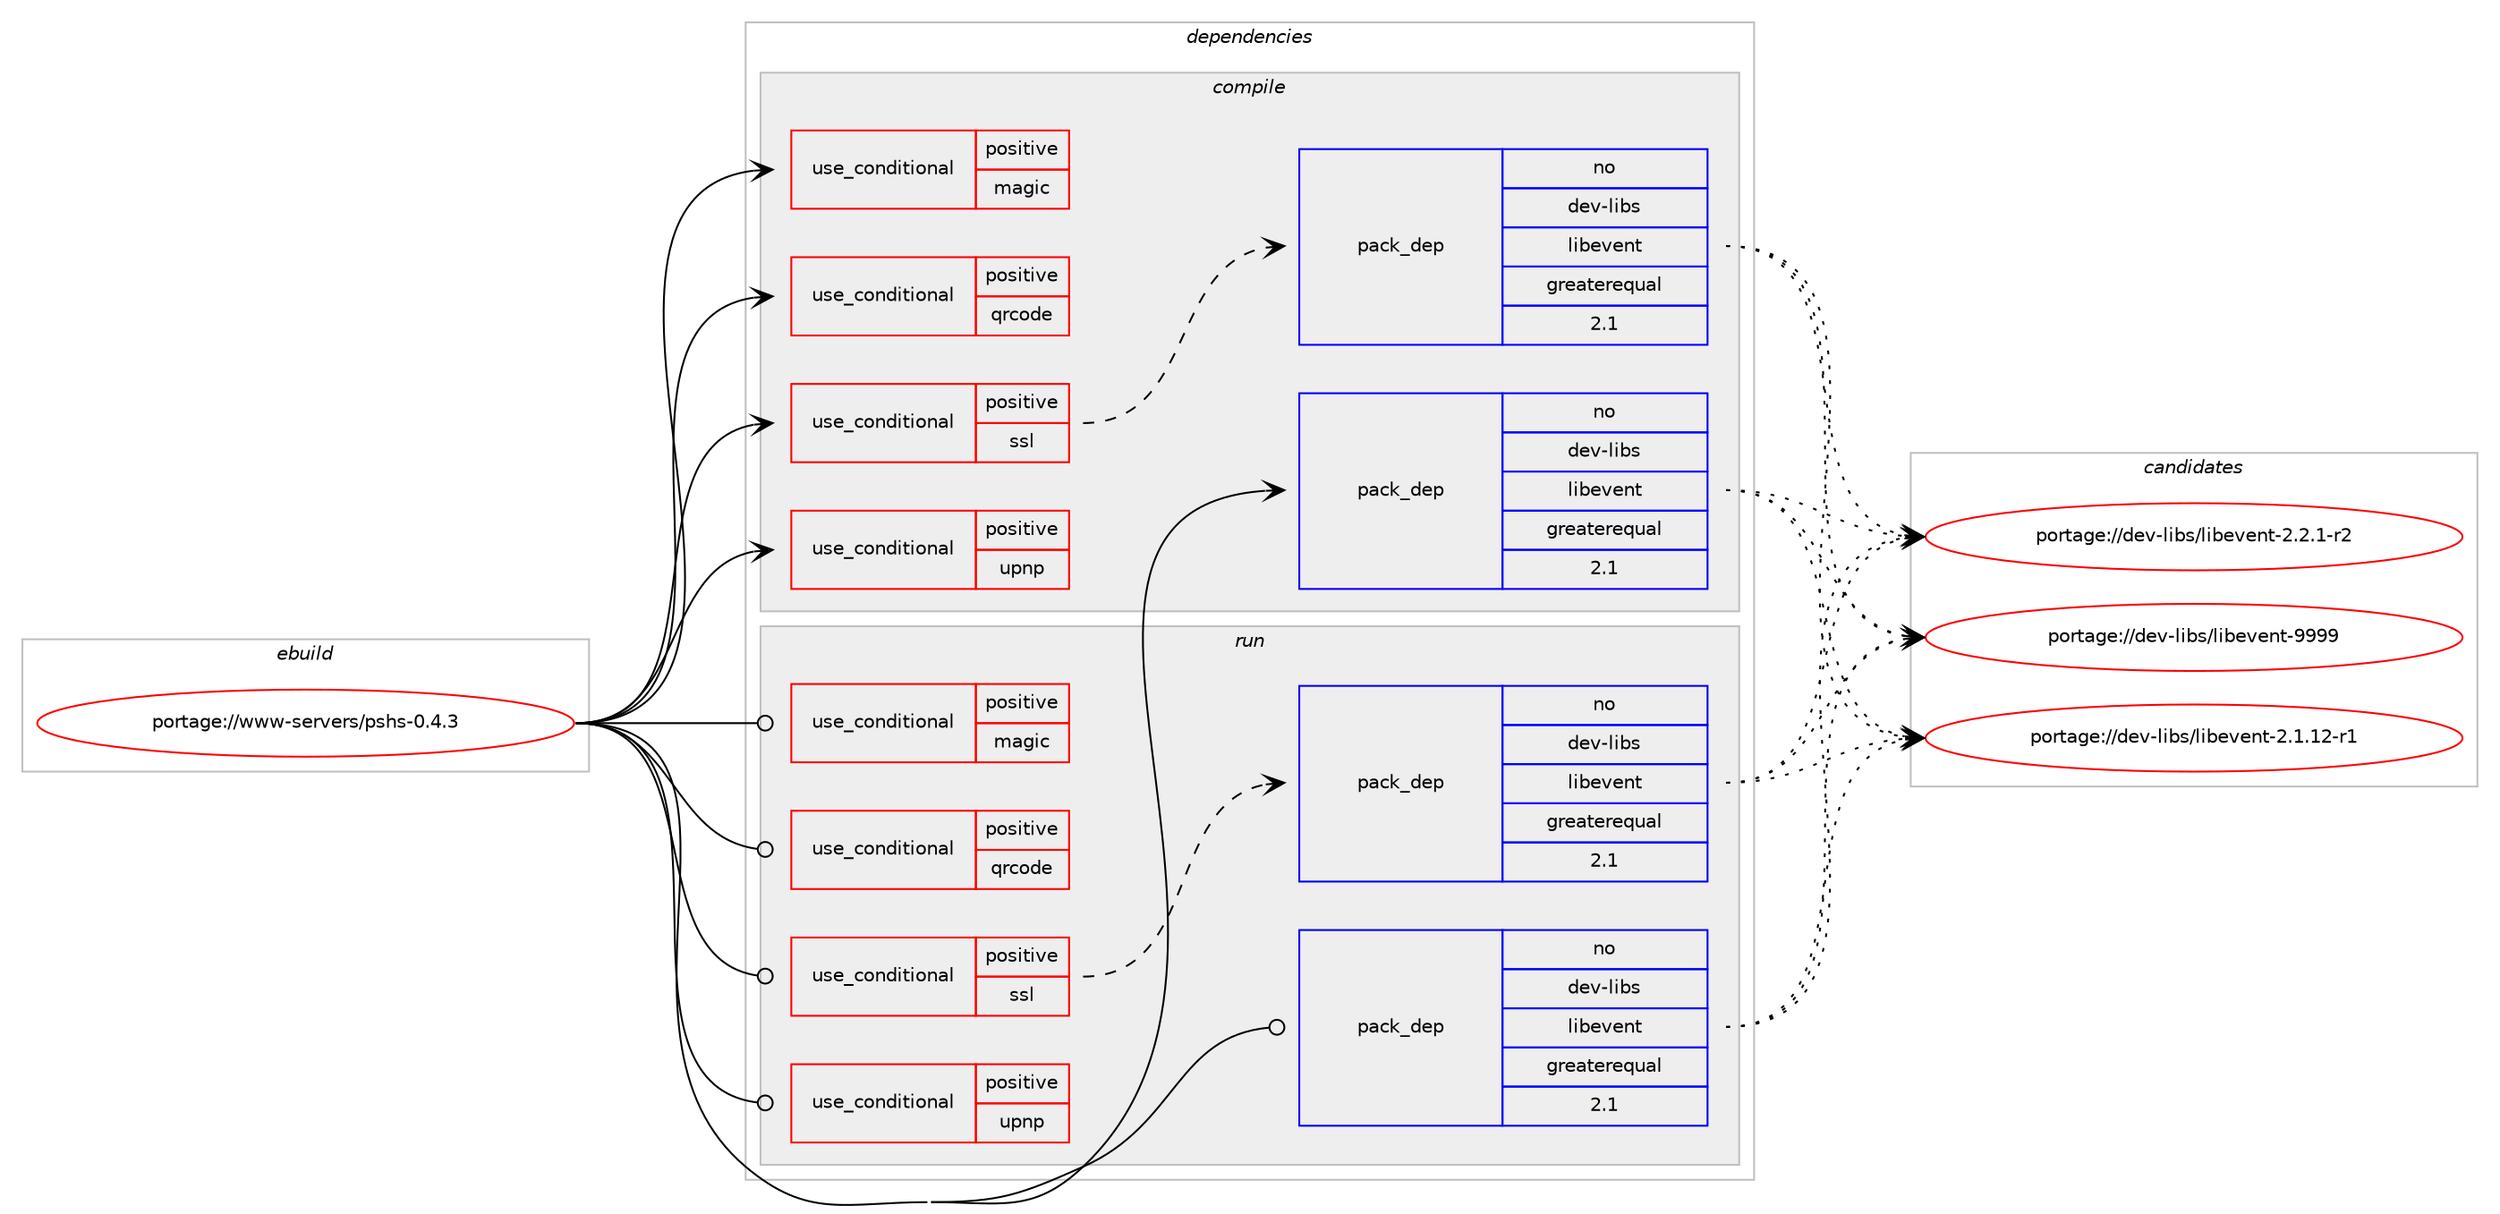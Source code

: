 digraph prolog {

# *************
# Graph options
# *************

newrank=true;
concentrate=true;
compound=true;
graph [rankdir=LR,fontname=Helvetica,fontsize=10,ranksep=1.5];#, ranksep=2.5, nodesep=0.2];
edge  [arrowhead=vee];
node  [fontname=Helvetica,fontsize=10];

# **********
# The ebuild
# **********

subgraph cluster_leftcol {
color=gray;
rank=same;
label=<<i>ebuild</i>>;
id [label="portage://www-servers/pshs-0.4.3", color=red, width=4, href="../www-servers/pshs-0.4.3.svg"];
}

# ****************
# The dependencies
# ****************

subgraph cluster_midcol {
color=gray;
label=<<i>dependencies</i>>;
subgraph cluster_compile {
fillcolor="#eeeeee";
style=filled;
label=<<i>compile</i>>;
subgraph cond118148 {
dependency227103 [label=<<TABLE BORDER="0" CELLBORDER="1" CELLSPACING="0" CELLPADDING="4"><TR><TD ROWSPAN="3" CELLPADDING="10">use_conditional</TD></TR><TR><TD>positive</TD></TR><TR><TD>magic</TD></TR></TABLE>>, shape=none, color=red];
# *** BEGIN UNKNOWN DEPENDENCY TYPE (TODO) ***
# dependency227103 -> package_dependency(portage://www-servers/pshs-0.4.3,install,no,sys-apps,file,none,[,,],any_same_slot,[])
# *** END UNKNOWN DEPENDENCY TYPE (TODO) ***

}
id:e -> dependency227103:w [weight=20,style="solid",arrowhead="vee"];
subgraph cond118149 {
dependency227104 [label=<<TABLE BORDER="0" CELLBORDER="1" CELLSPACING="0" CELLPADDING="4"><TR><TD ROWSPAN="3" CELLPADDING="10">use_conditional</TD></TR><TR><TD>positive</TD></TR><TR><TD>qrcode</TD></TR></TABLE>>, shape=none, color=red];
# *** BEGIN UNKNOWN DEPENDENCY TYPE (TODO) ***
# dependency227104 -> package_dependency(portage://www-servers/pshs-0.4.3,install,no,media-gfx,qrencode,none,[,,],any_same_slot,[])
# *** END UNKNOWN DEPENDENCY TYPE (TODO) ***

}
id:e -> dependency227104:w [weight=20,style="solid",arrowhead="vee"];
subgraph cond118150 {
dependency227105 [label=<<TABLE BORDER="0" CELLBORDER="1" CELLSPACING="0" CELLPADDING="4"><TR><TD ROWSPAN="3" CELLPADDING="10">use_conditional</TD></TR><TR><TD>positive</TD></TR><TR><TD>ssl</TD></TR></TABLE>>, shape=none, color=red];
subgraph pack105658 {
dependency227106 [label=<<TABLE BORDER="0" CELLBORDER="1" CELLSPACING="0" CELLPADDING="4" WIDTH="220"><TR><TD ROWSPAN="6" CELLPADDING="30">pack_dep</TD></TR><TR><TD WIDTH="110">no</TD></TR><TR><TD>dev-libs</TD></TR><TR><TD>libevent</TD></TR><TR><TD>greaterequal</TD></TR><TR><TD>2.1</TD></TR></TABLE>>, shape=none, color=blue];
}
dependency227105:e -> dependency227106:w [weight=20,style="dashed",arrowhead="vee"];
# *** BEGIN UNKNOWN DEPENDENCY TYPE (TODO) ***
# dependency227105 -> package_dependency(portage://www-servers/pshs-0.4.3,install,no,dev-libs,openssl,none,[,,],[slot(0),equal],[])
# *** END UNKNOWN DEPENDENCY TYPE (TODO) ***

}
id:e -> dependency227105:w [weight=20,style="solid",arrowhead="vee"];
subgraph cond118151 {
dependency227107 [label=<<TABLE BORDER="0" CELLBORDER="1" CELLSPACING="0" CELLPADDING="4"><TR><TD ROWSPAN="3" CELLPADDING="10">use_conditional</TD></TR><TR><TD>positive</TD></TR><TR><TD>upnp</TD></TR></TABLE>>, shape=none, color=red];
# *** BEGIN UNKNOWN DEPENDENCY TYPE (TODO) ***
# dependency227107 -> package_dependency(portage://www-servers/pshs-0.4.3,install,no,net-libs,miniupnpc,none,[,,],any_same_slot,[])
# *** END UNKNOWN DEPENDENCY TYPE (TODO) ***

}
id:e -> dependency227107:w [weight=20,style="solid",arrowhead="vee"];
subgraph pack105659 {
dependency227108 [label=<<TABLE BORDER="0" CELLBORDER="1" CELLSPACING="0" CELLPADDING="4" WIDTH="220"><TR><TD ROWSPAN="6" CELLPADDING="30">pack_dep</TD></TR><TR><TD WIDTH="110">no</TD></TR><TR><TD>dev-libs</TD></TR><TR><TD>libevent</TD></TR><TR><TD>greaterequal</TD></TR><TR><TD>2.1</TD></TR></TABLE>>, shape=none, color=blue];
}
id:e -> dependency227108:w [weight=20,style="solid",arrowhead="vee"];
}
subgraph cluster_compileandrun {
fillcolor="#eeeeee";
style=filled;
label=<<i>compile and run</i>>;
}
subgraph cluster_run {
fillcolor="#eeeeee";
style=filled;
label=<<i>run</i>>;
subgraph cond118152 {
dependency227109 [label=<<TABLE BORDER="0" CELLBORDER="1" CELLSPACING="0" CELLPADDING="4"><TR><TD ROWSPAN="3" CELLPADDING="10">use_conditional</TD></TR><TR><TD>positive</TD></TR><TR><TD>magic</TD></TR></TABLE>>, shape=none, color=red];
# *** BEGIN UNKNOWN DEPENDENCY TYPE (TODO) ***
# dependency227109 -> package_dependency(portage://www-servers/pshs-0.4.3,run,no,sys-apps,file,none,[,,],any_same_slot,[])
# *** END UNKNOWN DEPENDENCY TYPE (TODO) ***

}
id:e -> dependency227109:w [weight=20,style="solid",arrowhead="odot"];
subgraph cond118153 {
dependency227110 [label=<<TABLE BORDER="0" CELLBORDER="1" CELLSPACING="0" CELLPADDING="4"><TR><TD ROWSPAN="3" CELLPADDING="10">use_conditional</TD></TR><TR><TD>positive</TD></TR><TR><TD>qrcode</TD></TR></TABLE>>, shape=none, color=red];
# *** BEGIN UNKNOWN DEPENDENCY TYPE (TODO) ***
# dependency227110 -> package_dependency(portage://www-servers/pshs-0.4.3,run,no,media-gfx,qrencode,none,[,,],any_same_slot,[])
# *** END UNKNOWN DEPENDENCY TYPE (TODO) ***

}
id:e -> dependency227110:w [weight=20,style="solid",arrowhead="odot"];
subgraph cond118154 {
dependency227111 [label=<<TABLE BORDER="0" CELLBORDER="1" CELLSPACING="0" CELLPADDING="4"><TR><TD ROWSPAN="3" CELLPADDING="10">use_conditional</TD></TR><TR><TD>positive</TD></TR><TR><TD>ssl</TD></TR></TABLE>>, shape=none, color=red];
subgraph pack105660 {
dependency227112 [label=<<TABLE BORDER="0" CELLBORDER="1" CELLSPACING="0" CELLPADDING="4" WIDTH="220"><TR><TD ROWSPAN="6" CELLPADDING="30">pack_dep</TD></TR><TR><TD WIDTH="110">no</TD></TR><TR><TD>dev-libs</TD></TR><TR><TD>libevent</TD></TR><TR><TD>greaterequal</TD></TR><TR><TD>2.1</TD></TR></TABLE>>, shape=none, color=blue];
}
dependency227111:e -> dependency227112:w [weight=20,style="dashed",arrowhead="vee"];
# *** BEGIN UNKNOWN DEPENDENCY TYPE (TODO) ***
# dependency227111 -> package_dependency(portage://www-servers/pshs-0.4.3,run,no,dev-libs,openssl,none,[,,],[slot(0),equal],[])
# *** END UNKNOWN DEPENDENCY TYPE (TODO) ***

}
id:e -> dependency227111:w [weight=20,style="solid",arrowhead="odot"];
subgraph cond118155 {
dependency227113 [label=<<TABLE BORDER="0" CELLBORDER="1" CELLSPACING="0" CELLPADDING="4"><TR><TD ROWSPAN="3" CELLPADDING="10">use_conditional</TD></TR><TR><TD>positive</TD></TR><TR><TD>upnp</TD></TR></TABLE>>, shape=none, color=red];
# *** BEGIN UNKNOWN DEPENDENCY TYPE (TODO) ***
# dependency227113 -> package_dependency(portage://www-servers/pshs-0.4.3,run,no,net-libs,miniupnpc,none,[,,],any_same_slot,[])
# *** END UNKNOWN DEPENDENCY TYPE (TODO) ***

}
id:e -> dependency227113:w [weight=20,style="solid",arrowhead="odot"];
subgraph pack105661 {
dependency227114 [label=<<TABLE BORDER="0" CELLBORDER="1" CELLSPACING="0" CELLPADDING="4" WIDTH="220"><TR><TD ROWSPAN="6" CELLPADDING="30">pack_dep</TD></TR><TR><TD WIDTH="110">no</TD></TR><TR><TD>dev-libs</TD></TR><TR><TD>libevent</TD></TR><TR><TD>greaterequal</TD></TR><TR><TD>2.1</TD></TR></TABLE>>, shape=none, color=blue];
}
id:e -> dependency227114:w [weight=20,style="solid",arrowhead="odot"];
}
}

# **************
# The candidates
# **************

subgraph cluster_choices {
rank=same;
color=gray;
label=<<i>candidates</i>>;

subgraph choice105658 {
color=black;
nodesep=1;
choice10010111845108105981154710810598101118101110116455046494649504511449 [label="portage://dev-libs/libevent-2.1.12-r1", color=red, width=4,href="../dev-libs/libevent-2.1.12-r1.svg"];
choice100101118451081059811547108105981011181011101164550465046494511450 [label="portage://dev-libs/libevent-2.2.1-r2", color=red, width=4,href="../dev-libs/libevent-2.2.1-r2.svg"];
choice100101118451081059811547108105981011181011101164557575757 [label="portage://dev-libs/libevent-9999", color=red, width=4,href="../dev-libs/libevent-9999.svg"];
dependency227106:e -> choice10010111845108105981154710810598101118101110116455046494649504511449:w [style=dotted,weight="100"];
dependency227106:e -> choice100101118451081059811547108105981011181011101164550465046494511450:w [style=dotted,weight="100"];
dependency227106:e -> choice100101118451081059811547108105981011181011101164557575757:w [style=dotted,weight="100"];
}
subgraph choice105659 {
color=black;
nodesep=1;
choice10010111845108105981154710810598101118101110116455046494649504511449 [label="portage://dev-libs/libevent-2.1.12-r1", color=red, width=4,href="../dev-libs/libevent-2.1.12-r1.svg"];
choice100101118451081059811547108105981011181011101164550465046494511450 [label="portage://dev-libs/libevent-2.2.1-r2", color=red, width=4,href="../dev-libs/libevent-2.2.1-r2.svg"];
choice100101118451081059811547108105981011181011101164557575757 [label="portage://dev-libs/libevent-9999", color=red, width=4,href="../dev-libs/libevent-9999.svg"];
dependency227108:e -> choice10010111845108105981154710810598101118101110116455046494649504511449:w [style=dotted,weight="100"];
dependency227108:e -> choice100101118451081059811547108105981011181011101164550465046494511450:w [style=dotted,weight="100"];
dependency227108:e -> choice100101118451081059811547108105981011181011101164557575757:w [style=dotted,weight="100"];
}
subgraph choice105660 {
color=black;
nodesep=1;
choice10010111845108105981154710810598101118101110116455046494649504511449 [label="portage://dev-libs/libevent-2.1.12-r1", color=red, width=4,href="../dev-libs/libevent-2.1.12-r1.svg"];
choice100101118451081059811547108105981011181011101164550465046494511450 [label="portage://dev-libs/libevent-2.2.1-r2", color=red, width=4,href="../dev-libs/libevent-2.2.1-r2.svg"];
choice100101118451081059811547108105981011181011101164557575757 [label="portage://dev-libs/libevent-9999", color=red, width=4,href="../dev-libs/libevent-9999.svg"];
dependency227112:e -> choice10010111845108105981154710810598101118101110116455046494649504511449:w [style=dotted,weight="100"];
dependency227112:e -> choice100101118451081059811547108105981011181011101164550465046494511450:w [style=dotted,weight="100"];
dependency227112:e -> choice100101118451081059811547108105981011181011101164557575757:w [style=dotted,weight="100"];
}
subgraph choice105661 {
color=black;
nodesep=1;
choice10010111845108105981154710810598101118101110116455046494649504511449 [label="portage://dev-libs/libevent-2.1.12-r1", color=red, width=4,href="../dev-libs/libevent-2.1.12-r1.svg"];
choice100101118451081059811547108105981011181011101164550465046494511450 [label="portage://dev-libs/libevent-2.2.1-r2", color=red, width=4,href="../dev-libs/libevent-2.2.1-r2.svg"];
choice100101118451081059811547108105981011181011101164557575757 [label="portage://dev-libs/libevent-9999", color=red, width=4,href="../dev-libs/libevent-9999.svg"];
dependency227114:e -> choice10010111845108105981154710810598101118101110116455046494649504511449:w [style=dotted,weight="100"];
dependency227114:e -> choice100101118451081059811547108105981011181011101164550465046494511450:w [style=dotted,weight="100"];
dependency227114:e -> choice100101118451081059811547108105981011181011101164557575757:w [style=dotted,weight="100"];
}
}

}
